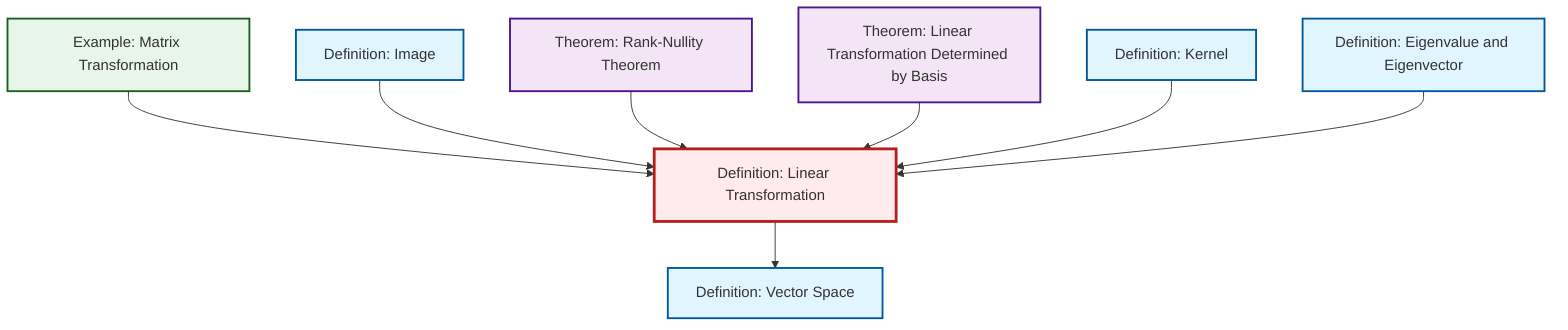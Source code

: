 graph TD
    classDef definition fill:#e1f5fe,stroke:#01579b,stroke-width:2px
    classDef theorem fill:#f3e5f5,stroke:#4a148c,stroke-width:2px
    classDef axiom fill:#fff3e0,stroke:#e65100,stroke-width:2px
    classDef example fill:#e8f5e9,stroke:#1b5e20,stroke-width:2px
    classDef current fill:#ffebee,stroke:#b71c1c,stroke-width:3px
    thm-linear-transformation-basis["Theorem: Linear Transformation Determined by Basis"]:::theorem
    thm-rank-nullity["Theorem: Rank-Nullity Theorem"]:::theorem
    def-kernel["Definition: Kernel"]:::definition
    def-image["Definition: Image"]:::definition
    def-vector-space["Definition: Vector Space"]:::definition
    def-eigenvalue-eigenvector["Definition: Eigenvalue and Eigenvector"]:::definition
    ex-matrix-transformation["Example: Matrix Transformation"]:::example
    def-linear-transformation["Definition: Linear Transformation"]:::definition
    ex-matrix-transformation --> def-linear-transformation
    def-image --> def-linear-transformation
    thm-rank-nullity --> def-linear-transformation
    def-linear-transformation --> def-vector-space
    thm-linear-transformation-basis --> def-linear-transformation
    def-kernel --> def-linear-transformation
    def-eigenvalue-eigenvector --> def-linear-transformation
    class def-linear-transformation current